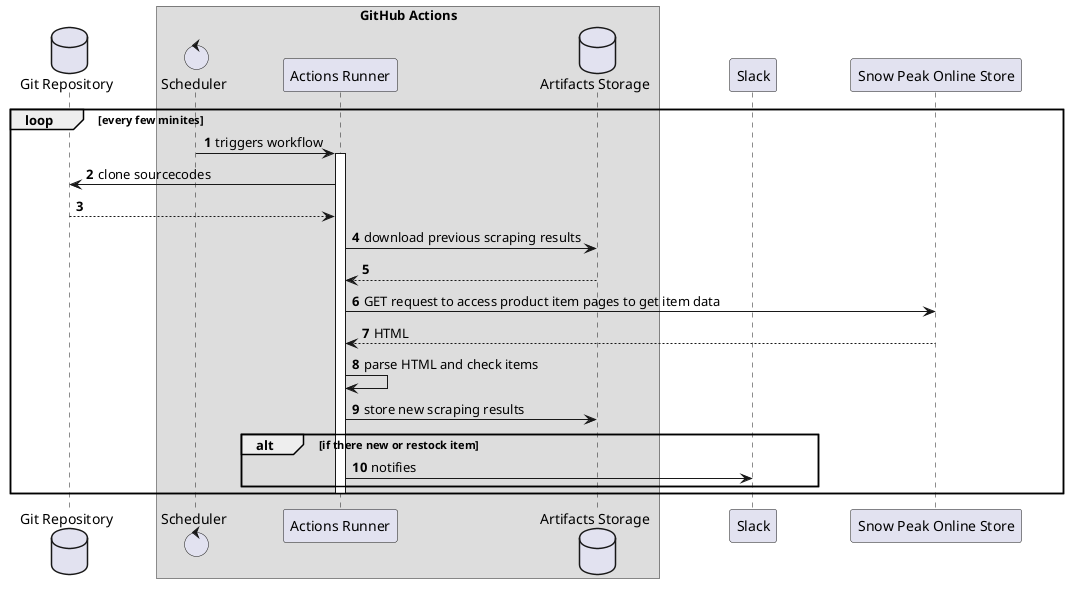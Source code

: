 @startuml architecture
autonumber
skinparam BoxPadding 32
skinparam ParticipantPadding 32

database "Git Repository" as repo

box GitHub Actions
  control "Scheduler" as sche
  participant "Actions Runner" as ghar
  database "Artifacts Storage" as ars
end box

participant "Slack" as slack

participant "Snow Peak Online Store" as sp

loop every few minites
  sche -> ghar: triggers workflow
  activate ghar
  ghar -> repo: clone sourcecodes
  ghar <-- repo
  ghar -> ars: download previous scraping results
  ghar <-- ars
  ghar -> sp: GET request to access product item pages to get item data
  ghar <-- sp: HTML
  ghar -> ghar: parse HTML and check items
  ghar -> ars: store new scraping results
  alt if there new or restock item
    ghar -> slack: notifies
  end
  deactivate ghar
end

@enduml